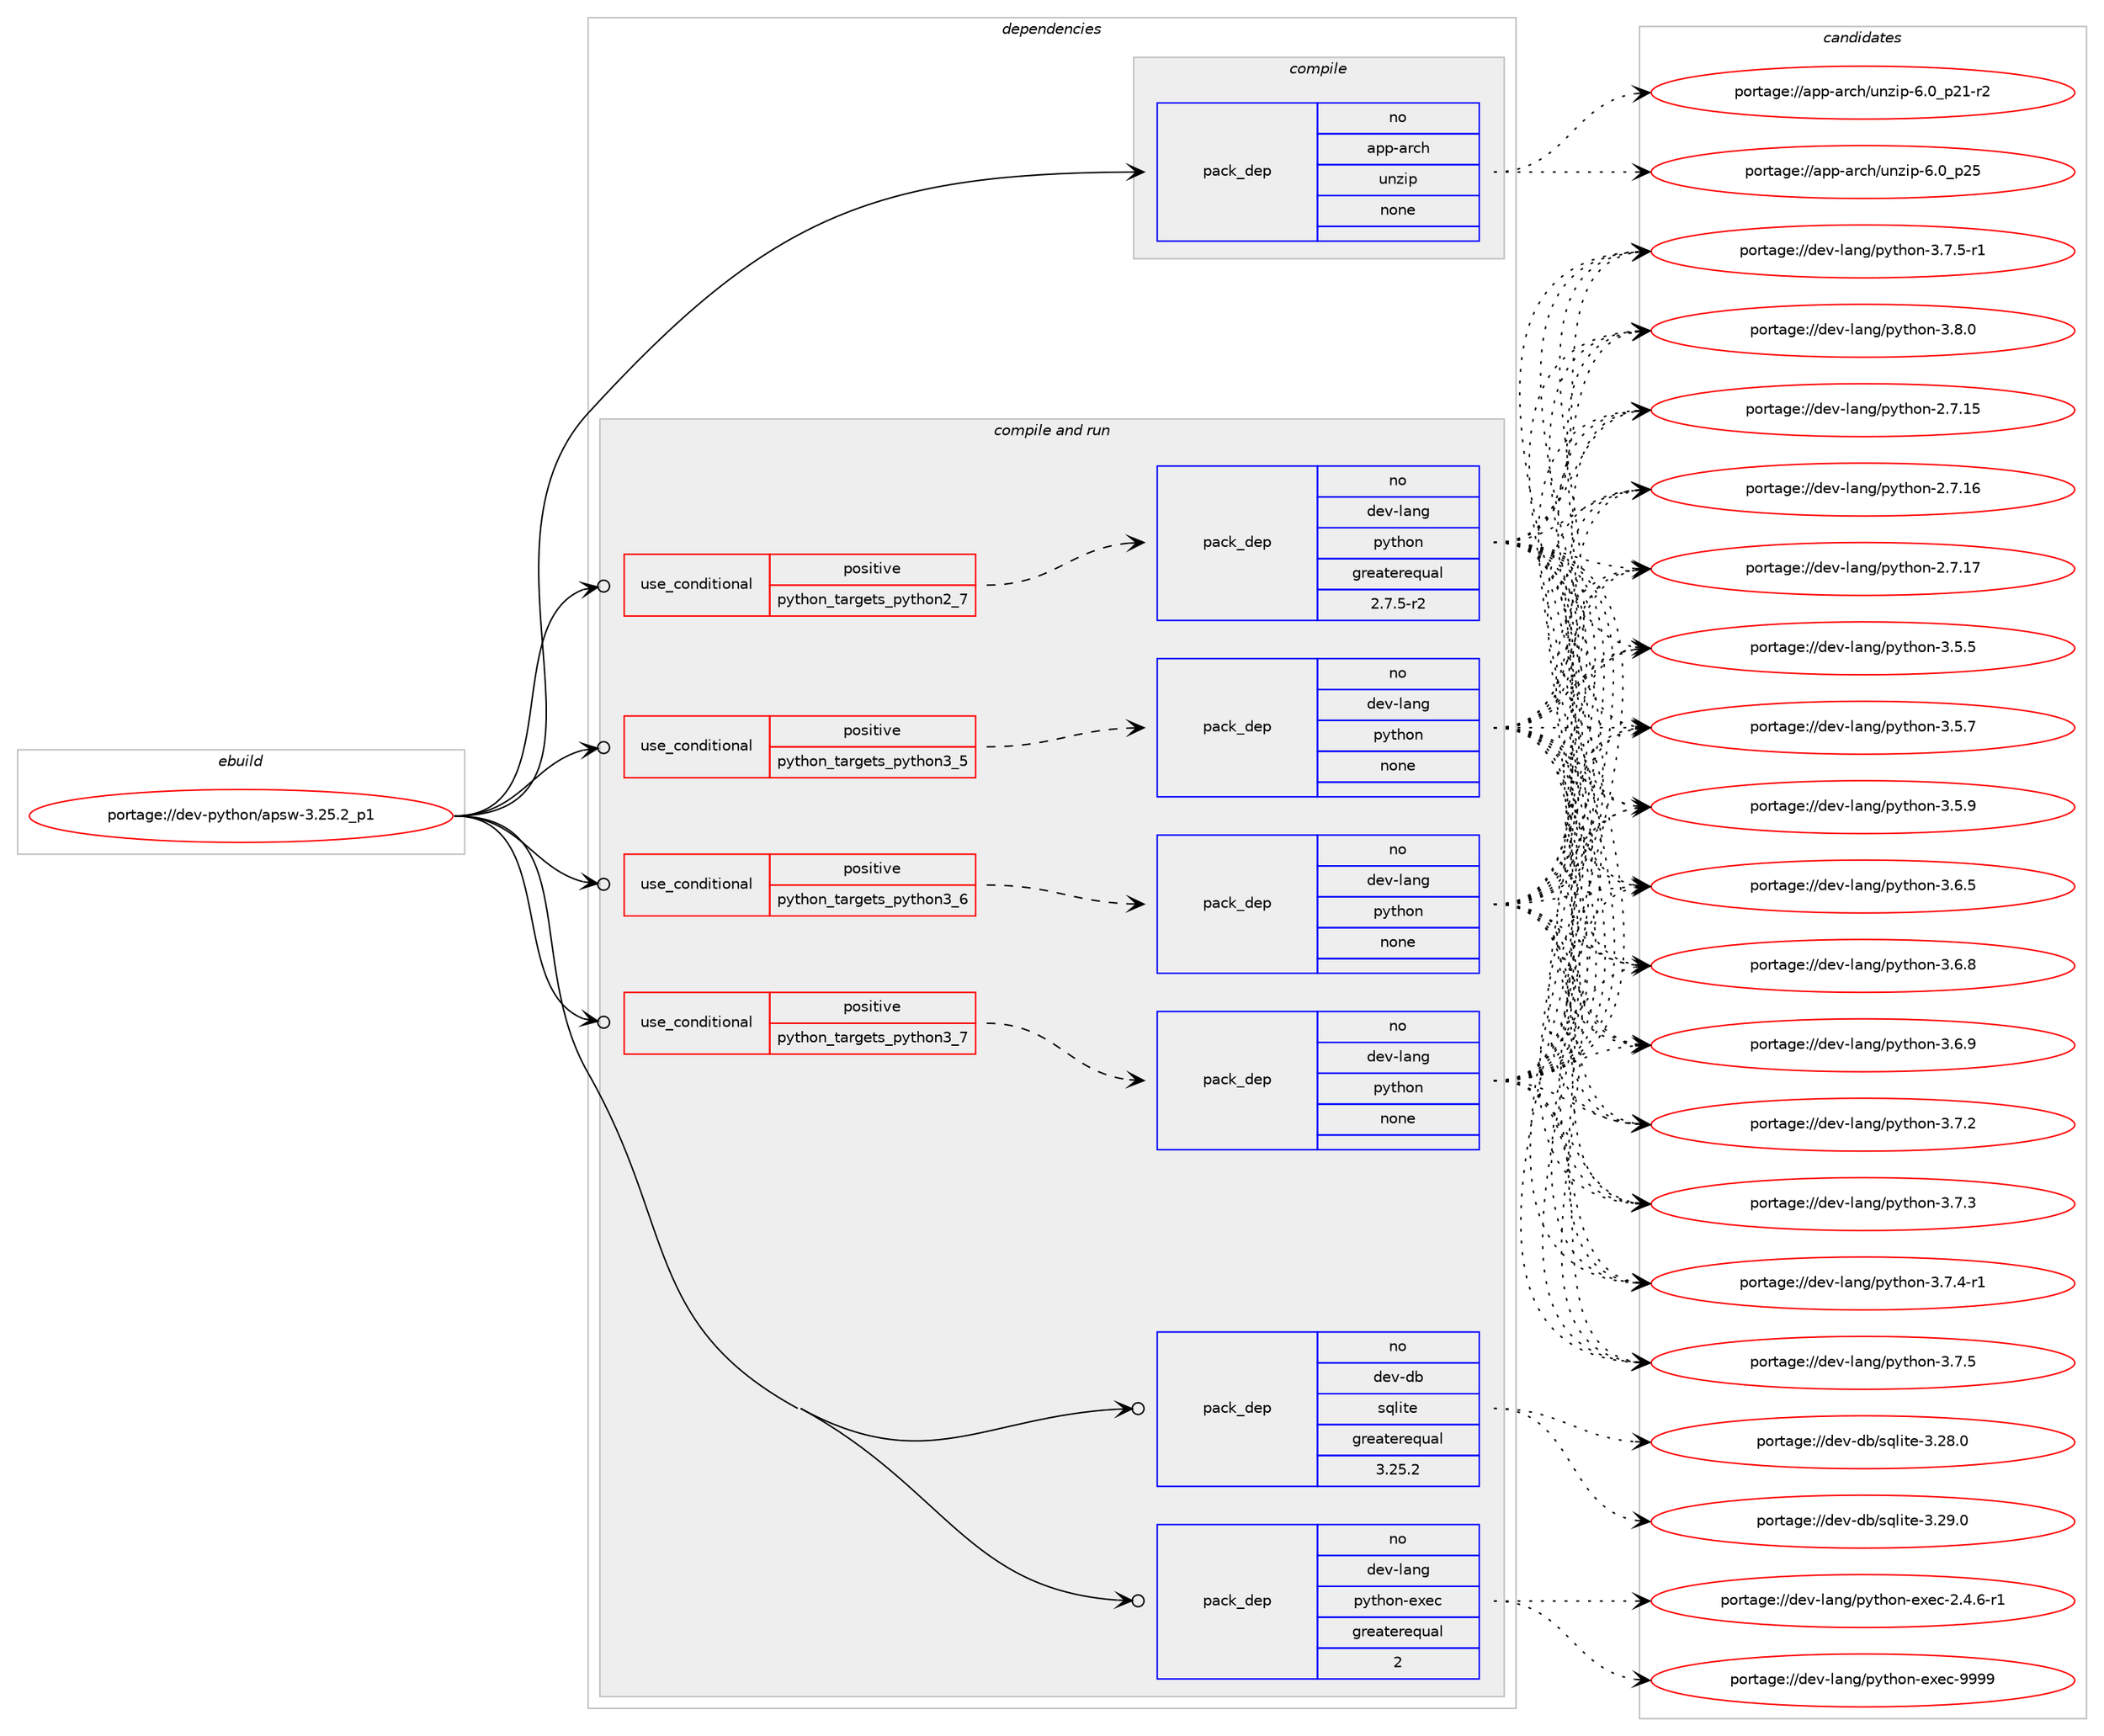 digraph prolog {

# *************
# Graph options
# *************

newrank=true;
concentrate=true;
compound=true;
graph [rankdir=LR,fontname=Helvetica,fontsize=10,ranksep=1.5];#, ranksep=2.5, nodesep=0.2];
edge  [arrowhead=vee];
node  [fontname=Helvetica,fontsize=10];

# **********
# The ebuild
# **********

subgraph cluster_leftcol {
color=gray;
rank=same;
label=<<i>ebuild</i>>;
id [label="portage://dev-python/apsw-3.25.2_p1", color=red, width=4, href="../dev-python/apsw-3.25.2_p1.svg"];
}

# ****************
# The dependencies
# ****************

subgraph cluster_midcol {
color=gray;
label=<<i>dependencies</i>>;
subgraph cluster_compile {
fillcolor="#eeeeee";
style=filled;
label=<<i>compile</i>>;
subgraph pack100604 {
dependency129411 [label=<<TABLE BORDER="0" CELLBORDER="1" CELLSPACING="0" CELLPADDING="4" WIDTH="220"><TR><TD ROWSPAN="6" CELLPADDING="30">pack_dep</TD></TR><TR><TD WIDTH="110">no</TD></TR><TR><TD>app-arch</TD></TR><TR><TD>unzip</TD></TR><TR><TD>none</TD></TR><TR><TD></TD></TR></TABLE>>, shape=none, color=blue];
}
id:e -> dependency129411:w [weight=20,style="solid",arrowhead="vee"];
}
subgraph cluster_compileandrun {
fillcolor="#eeeeee";
style=filled;
label=<<i>compile and run</i>>;
subgraph cond25502 {
dependency129412 [label=<<TABLE BORDER="0" CELLBORDER="1" CELLSPACING="0" CELLPADDING="4"><TR><TD ROWSPAN="3" CELLPADDING="10">use_conditional</TD></TR><TR><TD>positive</TD></TR><TR><TD>python_targets_python2_7</TD></TR></TABLE>>, shape=none, color=red];
subgraph pack100605 {
dependency129413 [label=<<TABLE BORDER="0" CELLBORDER="1" CELLSPACING="0" CELLPADDING="4" WIDTH="220"><TR><TD ROWSPAN="6" CELLPADDING="30">pack_dep</TD></TR><TR><TD WIDTH="110">no</TD></TR><TR><TD>dev-lang</TD></TR><TR><TD>python</TD></TR><TR><TD>greaterequal</TD></TR><TR><TD>2.7.5-r2</TD></TR></TABLE>>, shape=none, color=blue];
}
dependency129412:e -> dependency129413:w [weight=20,style="dashed",arrowhead="vee"];
}
id:e -> dependency129412:w [weight=20,style="solid",arrowhead="odotvee"];
subgraph cond25503 {
dependency129414 [label=<<TABLE BORDER="0" CELLBORDER="1" CELLSPACING="0" CELLPADDING="4"><TR><TD ROWSPAN="3" CELLPADDING="10">use_conditional</TD></TR><TR><TD>positive</TD></TR><TR><TD>python_targets_python3_5</TD></TR></TABLE>>, shape=none, color=red];
subgraph pack100606 {
dependency129415 [label=<<TABLE BORDER="0" CELLBORDER="1" CELLSPACING="0" CELLPADDING="4" WIDTH="220"><TR><TD ROWSPAN="6" CELLPADDING="30">pack_dep</TD></TR><TR><TD WIDTH="110">no</TD></TR><TR><TD>dev-lang</TD></TR><TR><TD>python</TD></TR><TR><TD>none</TD></TR><TR><TD></TD></TR></TABLE>>, shape=none, color=blue];
}
dependency129414:e -> dependency129415:w [weight=20,style="dashed",arrowhead="vee"];
}
id:e -> dependency129414:w [weight=20,style="solid",arrowhead="odotvee"];
subgraph cond25504 {
dependency129416 [label=<<TABLE BORDER="0" CELLBORDER="1" CELLSPACING="0" CELLPADDING="4"><TR><TD ROWSPAN="3" CELLPADDING="10">use_conditional</TD></TR><TR><TD>positive</TD></TR><TR><TD>python_targets_python3_6</TD></TR></TABLE>>, shape=none, color=red];
subgraph pack100607 {
dependency129417 [label=<<TABLE BORDER="0" CELLBORDER="1" CELLSPACING="0" CELLPADDING="4" WIDTH="220"><TR><TD ROWSPAN="6" CELLPADDING="30">pack_dep</TD></TR><TR><TD WIDTH="110">no</TD></TR><TR><TD>dev-lang</TD></TR><TR><TD>python</TD></TR><TR><TD>none</TD></TR><TR><TD></TD></TR></TABLE>>, shape=none, color=blue];
}
dependency129416:e -> dependency129417:w [weight=20,style="dashed",arrowhead="vee"];
}
id:e -> dependency129416:w [weight=20,style="solid",arrowhead="odotvee"];
subgraph cond25505 {
dependency129418 [label=<<TABLE BORDER="0" CELLBORDER="1" CELLSPACING="0" CELLPADDING="4"><TR><TD ROWSPAN="3" CELLPADDING="10">use_conditional</TD></TR><TR><TD>positive</TD></TR><TR><TD>python_targets_python3_7</TD></TR></TABLE>>, shape=none, color=red];
subgraph pack100608 {
dependency129419 [label=<<TABLE BORDER="0" CELLBORDER="1" CELLSPACING="0" CELLPADDING="4" WIDTH="220"><TR><TD ROWSPAN="6" CELLPADDING="30">pack_dep</TD></TR><TR><TD WIDTH="110">no</TD></TR><TR><TD>dev-lang</TD></TR><TR><TD>python</TD></TR><TR><TD>none</TD></TR><TR><TD></TD></TR></TABLE>>, shape=none, color=blue];
}
dependency129418:e -> dependency129419:w [weight=20,style="dashed",arrowhead="vee"];
}
id:e -> dependency129418:w [weight=20,style="solid",arrowhead="odotvee"];
subgraph pack100609 {
dependency129420 [label=<<TABLE BORDER="0" CELLBORDER="1" CELLSPACING="0" CELLPADDING="4" WIDTH="220"><TR><TD ROWSPAN="6" CELLPADDING="30">pack_dep</TD></TR><TR><TD WIDTH="110">no</TD></TR><TR><TD>dev-db</TD></TR><TR><TD>sqlite</TD></TR><TR><TD>greaterequal</TD></TR><TR><TD>3.25.2</TD></TR></TABLE>>, shape=none, color=blue];
}
id:e -> dependency129420:w [weight=20,style="solid",arrowhead="odotvee"];
subgraph pack100610 {
dependency129421 [label=<<TABLE BORDER="0" CELLBORDER="1" CELLSPACING="0" CELLPADDING="4" WIDTH="220"><TR><TD ROWSPAN="6" CELLPADDING="30">pack_dep</TD></TR><TR><TD WIDTH="110">no</TD></TR><TR><TD>dev-lang</TD></TR><TR><TD>python-exec</TD></TR><TR><TD>greaterequal</TD></TR><TR><TD>2</TD></TR></TABLE>>, shape=none, color=blue];
}
id:e -> dependency129421:w [weight=20,style="solid",arrowhead="odotvee"];
}
subgraph cluster_run {
fillcolor="#eeeeee";
style=filled;
label=<<i>run</i>>;
}
}

# **************
# The candidates
# **************

subgraph cluster_choices {
rank=same;
color=gray;
label=<<i>candidates</i>>;

subgraph choice100604 {
color=black;
nodesep=1;
choiceportage9711211245971149910447117110122105112455446489511250494511450 [label="portage://app-arch/unzip-6.0_p21-r2", color=red, width=4,href="../app-arch/unzip-6.0_p21-r2.svg"];
choiceportage971121124597114991044711711012210511245544648951125053 [label="portage://app-arch/unzip-6.0_p25", color=red, width=4,href="../app-arch/unzip-6.0_p25.svg"];
dependency129411:e -> choiceportage9711211245971149910447117110122105112455446489511250494511450:w [style=dotted,weight="100"];
dependency129411:e -> choiceportage971121124597114991044711711012210511245544648951125053:w [style=dotted,weight="100"];
}
subgraph choice100605 {
color=black;
nodesep=1;
choiceportage10010111845108971101034711212111610411111045504655464953 [label="portage://dev-lang/python-2.7.15", color=red, width=4,href="../dev-lang/python-2.7.15.svg"];
choiceportage10010111845108971101034711212111610411111045504655464954 [label="portage://dev-lang/python-2.7.16", color=red, width=4,href="../dev-lang/python-2.7.16.svg"];
choiceportage10010111845108971101034711212111610411111045504655464955 [label="portage://dev-lang/python-2.7.17", color=red, width=4,href="../dev-lang/python-2.7.17.svg"];
choiceportage100101118451089711010347112121116104111110455146534653 [label="portage://dev-lang/python-3.5.5", color=red, width=4,href="../dev-lang/python-3.5.5.svg"];
choiceportage100101118451089711010347112121116104111110455146534655 [label="portage://dev-lang/python-3.5.7", color=red, width=4,href="../dev-lang/python-3.5.7.svg"];
choiceportage100101118451089711010347112121116104111110455146534657 [label="portage://dev-lang/python-3.5.9", color=red, width=4,href="../dev-lang/python-3.5.9.svg"];
choiceportage100101118451089711010347112121116104111110455146544653 [label="portage://dev-lang/python-3.6.5", color=red, width=4,href="../dev-lang/python-3.6.5.svg"];
choiceportage100101118451089711010347112121116104111110455146544656 [label="portage://dev-lang/python-3.6.8", color=red, width=4,href="../dev-lang/python-3.6.8.svg"];
choiceportage100101118451089711010347112121116104111110455146544657 [label="portage://dev-lang/python-3.6.9", color=red, width=4,href="../dev-lang/python-3.6.9.svg"];
choiceportage100101118451089711010347112121116104111110455146554650 [label="portage://dev-lang/python-3.7.2", color=red, width=4,href="../dev-lang/python-3.7.2.svg"];
choiceportage100101118451089711010347112121116104111110455146554651 [label="portage://dev-lang/python-3.7.3", color=red, width=4,href="../dev-lang/python-3.7.3.svg"];
choiceportage1001011184510897110103471121211161041111104551465546524511449 [label="portage://dev-lang/python-3.7.4-r1", color=red, width=4,href="../dev-lang/python-3.7.4-r1.svg"];
choiceportage100101118451089711010347112121116104111110455146554653 [label="portage://dev-lang/python-3.7.5", color=red, width=4,href="../dev-lang/python-3.7.5.svg"];
choiceportage1001011184510897110103471121211161041111104551465546534511449 [label="portage://dev-lang/python-3.7.5-r1", color=red, width=4,href="../dev-lang/python-3.7.5-r1.svg"];
choiceportage100101118451089711010347112121116104111110455146564648 [label="portage://dev-lang/python-3.8.0", color=red, width=4,href="../dev-lang/python-3.8.0.svg"];
dependency129413:e -> choiceportage10010111845108971101034711212111610411111045504655464953:w [style=dotted,weight="100"];
dependency129413:e -> choiceportage10010111845108971101034711212111610411111045504655464954:w [style=dotted,weight="100"];
dependency129413:e -> choiceportage10010111845108971101034711212111610411111045504655464955:w [style=dotted,weight="100"];
dependency129413:e -> choiceportage100101118451089711010347112121116104111110455146534653:w [style=dotted,weight="100"];
dependency129413:e -> choiceportage100101118451089711010347112121116104111110455146534655:w [style=dotted,weight="100"];
dependency129413:e -> choiceportage100101118451089711010347112121116104111110455146534657:w [style=dotted,weight="100"];
dependency129413:e -> choiceportage100101118451089711010347112121116104111110455146544653:w [style=dotted,weight="100"];
dependency129413:e -> choiceportage100101118451089711010347112121116104111110455146544656:w [style=dotted,weight="100"];
dependency129413:e -> choiceportage100101118451089711010347112121116104111110455146544657:w [style=dotted,weight="100"];
dependency129413:e -> choiceportage100101118451089711010347112121116104111110455146554650:w [style=dotted,weight="100"];
dependency129413:e -> choiceportage100101118451089711010347112121116104111110455146554651:w [style=dotted,weight="100"];
dependency129413:e -> choiceportage1001011184510897110103471121211161041111104551465546524511449:w [style=dotted,weight="100"];
dependency129413:e -> choiceportage100101118451089711010347112121116104111110455146554653:w [style=dotted,weight="100"];
dependency129413:e -> choiceportage1001011184510897110103471121211161041111104551465546534511449:w [style=dotted,weight="100"];
dependency129413:e -> choiceportage100101118451089711010347112121116104111110455146564648:w [style=dotted,weight="100"];
}
subgraph choice100606 {
color=black;
nodesep=1;
choiceportage10010111845108971101034711212111610411111045504655464953 [label="portage://dev-lang/python-2.7.15", color=red, width=4,href="../dev-lang/python-2.7.15.svg"];
choiceportage10010111845108971101034711212111610411111045504655464954 [label="portage://dev-lang/python-2.7.16", color=red, width=4,href="../dev-lang/python-2.7.16.svg"];
choiceportage10010111845108971101034711212111610411111045504655464955 [label="portage://dev-lang/python-2.7.17", color=red, width=4,href="../dev-lang/python-2.7.17.svg"];
choiceportage100101118451089711010347112121116104111110455146534653 [label="portage://dev-lang/python-3.5.5", color=red, width=4,href="../dev-lang/python-3.5.5.svg"];
choiceportage100101118451089711010347112121116104111110455146534655 [label="portage://dev-lang/python-3.5.7", color=red, width=4,href="../dev-lang/python-3.5.7.svg"];
choiceportage100101118451089711010347112121116104111110455146534657 [label="portage://dev-lang/python-3.5.9", color=red, width=4,href="../dev-lang/python-3.5.9.svg"];
choiceportage100101118451089711010347112121116104111110455146544653 [label="portage://dev-lang/python-3.6.5", color=red, width=4,href="../dev-lang/python-3.6.5.svg"];
choiceportage100101118451089711010347112121116104111110455146544656 [label="portage://dev-lang/python-3.6.8", color=red, width=4,href="../dev-lang/python-3.6.8.svg"];
choiceportage100101118451089711010347112121116104111110455146544657 [label="portage://dev-lang/python-3.6.9", color=red, width=4,href="../dev-lang/python-3.6.9.svg"];
choiceportage100101118451089711010347112121116104111110455146554650 [label="portage://dev-lang/python-3.7.2", color=red, width=4,href="../dev-lang/python-3.7.2.svg"];
choiceportage100101118451089711010347112121116104111110455146554651 [label="portage://dev-lang/python-3.7.3", color=red, width=4,href="../dev-lang/python-3.7.3.svg"];
choiceportage1001011184510897110103471121211161041111104551465546524511449 [label="portage://dev-lang/python-3.7.4-r1", color=red, width=4,href="../dev-lang/python-3.7.4-r1.svg"];
choiceportage100101118451089711010347112121116104111110455146554653 [label="portage://dev-lang/python-3.7.5", color=red, width=4,href="../dev-lang/python-3.7.5.svg"];
choiceportage1001011184510897110103471121211161041111104551465546534511449 [label="portage://dev-lang/python-3.7.5-r1", color=red, width=4,href="../dev-lang/python-3.7.5-r1.svg"];
choiceportage100101118451089711010347112121116104111110455146564648 [label="portage://dev-lang/python-3.8.0", color=red, width=4,href="../dev-lang/python-3.8.0.svg"];
dependency129415:e -> choiceportage10010111845108971101034711212111610411111045504655464953:w [style=dotted,weight="100"];
dependency129415:e -> choiceportage10010111845108971101034711212111610411111045504655464954:w [style=dotted,weight="100"];
dependency129415:e -> choiceportage10010111845108971101034711212111610411111045504655464955:w [style=dotted,weight="100"];
dependency129415:e -> choiceportage100101118451089711010347112121116104111110455146534653:w [style=dotted,weight="100"];
dependency129415:e -> choiceportage100101118451089711010347112121116104111110455146534655:w [style=dotted,weight="100"];
dependency129415:e -> choiceportage100101118451089711010347112121116104111110455146534657:w [style=dotted,weight="100"];
dependency129415:e -> choiceportage100101118451089711010347112121116104111110455146544653:w [style=dotted,weight="100"];
dependency129415:e -> choiceportage100101118451089711010347112121116104111110455146544656:w [style=dotted,weight="100"];
dependency129415:e -> choiceportage100101118451089711010347112121116104111110455146544657:w [style=dotted,weight="100"];
dependency129415:e -> choiceportage100101118451089711010347112121116104111110455146554650:w [style=dotted,weight="100"];
dependency129415:e -> choiceportage100101118451089711010347112121116104111110455146554651:w [style=dotted,weight="100"];
dependency129415:e -> choiceportage1001011184510897110103471121211161041111104551465546524511449:w [style=dotted,weight="100"];
dependency129415:e -> choiceportage100101118451089711010347112121116104111110455146554653:w [style=dotted,weight="100"];
dependency129415:e -> choiceportage1001011184510897110103471121211161041111104551465546534511449:w [style=dotted,weight="100"];
dependency129415:e -> choiceportage100101118451089711010347112121116104111110455146564648:w [style=dotted,weight="100"];
}
subgraph choice100607 {
color=black;
nodesep=1;
choiceportage10010111845108971101034711212111610411111045504655464953 [label="portage://dev-lang/python-2.7.15", color=red, width=4,href="../dev-lang/python-2.7.15.svg"];
choiceportage10010111845108971101034711212111610411111045504655464954 [label="portage://dev-lang/python-2.7.16", color=red, width=4,href="../dev-lang/python-2.7.16.svg"];
choiceportage10010111845108971101034711212111610411111045504655464955 [label="portage://dev-lang/python-2.7.17", color=red, width=4,href="../dev-lang/python-2.7.17.svg"];
choiceportage100101118451089711010347112121116104111110455146534653 [label="portage://dev-lang/python-3.5.5", color=red, width=4,href="../dev-lang/python-3.5.5.svg"];
choiceportage100101118451089711010347112121116104111110455146534655 [label="portage://dev-lang/python-3.5.7", color=red, width=4,href="../dev-lang/python-3.5.7.svg"];
choiceportage100101118451089711010347112121116104111110455146534657 [label="portage://dev-lang/python-3.5.9", color=red, width=4,href="../dev-lang/python-3.5.9.svg"];
choiceportage100101118451089711010347112121116104111110455146544653 [label="portage://dev-lang/python-3.6.5", color=red, width=4,href="../dev-lang/python-3.6.5.svg"];
choiceportage100101118451089711010347112121116104111110455146544656 [label="portage://dev-lang/python-3.6.8", color=red, width=4,href="../dev-lang/python-3.6.8.svg"];
choiceportage100101118451089711010347112121116104111110455146544657 [label="portage://dev-lang/python-3.6.9", color=red, width=4,href="../dev-lang/python-3.6.9.svg"];
choiceportage100101118451089711010347112121116104111110455146554650 [label="portage://dev-lang/python-3.7.2", color=red, width=4,href="../dev-lang/python-3.7.2.svg"];
choiceportage100101118451089711010347112121116104111110455146554651 [label="portage://dev-lang/python-3.7.3", color=red, width=4,href="../dev-lang/python-3.7.3.svg"];
choiceportage1001011184510897110103471121211161041111104551465546524511449 [label="portage://dev-lang/python-3.7.4-r1", color=red, width=4,href="../dev-lang/python-3.7.4-r1.svg"];
choiceportage100101118451089711010347112121116104111110455146554653 [label="portage://dev-lang/python-3.7.5", color=red, width=4,href="../dev-lang/python-3.7.5.svg"];
choiceportage1001011184510897110103471121211161041111104551465546534511449 [label="portage://dev-lang/python-3.7.5-r1", color=red, width=4,href="../dev-lang/python-3.7.5-r1.svg"];
choiceportage100101118451089711010347112121116104111110455146564648 [label="portage://dev-lang/python-3.8.0", color=red, width=4,href="../dev-lang/python-3.8.0.svg"];
dependency129417:e -> choiceportage10010111845108971101034711212111610411111045504655464953:w [style=dotted,weight="100"];
dependency129417:e -> choiceportage10010111845108971101034711212111610411111045504655464954:w [style=dotted,weight="100"];
dependency129417:e -> choiceportage10010111845108971101034711212111610411111045504655464955:w [style=dotted,weight="100"];
dependency129417:e -> choiceportage100101118451089711010347112121116104111110455146534653:w [style=dotted,weight="100"];
dependency129417:e -> choiceportage100101118451089711010347112121116104111110455146534655:w [style=dotted,weight="100"];
dependency129417:e -> choiceportage100101118451089711010347112121116104111110455146534657:w [style=dotted,weight="100"];
dependency129417:e -> choiceportage100101118451089711010347112121116104111110455146544653:w [style=dotted,weight="100"];
dependency129417:e -> choiceportage100101118451089711010347112121116104111110455146544656:w [style=dotted,weight="100"];
dependency129417:e -> choiceportage100101118451089711010347112121116104111110455146544657:w [style=dotted,weight="100"];
dependency129417:e -> choiceportage100101118451089711010347112121116104111110455146554650:w [style=dotted,weight="100"];
dependency129417:e -> choiceportage100101118451089711010347112121116104111110455146554651:w [style=dotted,weight="100"];
dependency129417:e -> choiceportage1001011184510897110103471121211161041111104551465546524511449:w [style=dotted,weight="100"];
dependency129417:e -> choiceportage100101118451089711010347112121116104111110455146554653:w [style=dotted,weight="100"];
dependency129417:e -> choiceportage1001011184510897110103471121211161041111104551465546534511449:w [style=dotted,weight="100"];
dependency129417:e -> choiceportage100101118451089711010347112121116104111110455146564648:w [style=dotted,weight="100"];
}
subgraph choice100608 {
color=black;
nodesep=1;
choiceportage10010111845108971101034711212111610411111045504655464953 [label="portage://dev-lang/python-2.7.15", color=red, width=4,href="../dev-lang/python-2.7.15.svg"];
choiceportage10010111845108971101034711212111610411111045504655464954 [label="portage://dev-lang/python-2.7.16", color=red, width=4,href="../dev-lang/python-2.7.16.svg"];
choiceportage10010111845108971101034711212111610411111045504655464955 [label="portage://dev-lang/python-2.7.17", color=red, width=4,href="../dev-lang/python-2.7.17.svg"];
choiceportage100101118451089711010347112121116104111110455146534653 [label="portage://dev-lang/python-3.5.5", color=red, width=4,href="../dev-lang/python-3.5.5.svg"];
choiceportage100101118451089711010347112121116104111110455146534655 [label="portage://dev-lang/python-3.5.7", color=red, width=4,href="../dev-lang/python-3.5.7.svg"];
choiceportage100101118451089711010347112121116104111110455146534657 [label="portage://dev-lang/python-3.5.9", color=red, width=4,href="../dev-lang/python-3.5.9.svg"];
choiceportage100101118451089711010347112121116104111110455146544653 [label="portage://dev-lang/python-3.6.5", color=red, width=4,href="../dev-lang/python-3.6.5.svg"];
choiceportage100101118451089711010347112121116104111110455146544656 [label="portage://dev-lang/python-3.6.8", color=red, width=4,href="../dev-lang/python-3.6.8.svg"];
choiceportage100101118451089711010347112121116104111110455146544657 [label="portage://dev-lang/python-3.6.9", color=red, width=4,href="../dev-lang/python-3.6.9.svg"];
choiceportage100101118451089711010347112121116104111110455146554650 [label="portage://dev-lang/python-3.7.2", color=red, width=4,href="../dev-lang/python-3.7.2.svg"];
choiceportage100101118451089711010347112121116104111110455146554651 [label="portage://dev-lang/python-3.7.3", color=red, width=4,href="../dev-lang/python-3.7.3.svg"];
choiceportage1001011184510897110103471121211161041111104551465546524511449 [label="portage://dev-lang/python-3.7.4-r1", color=red, width=4,href="../dev-lang/python-3.7.4-r1.svg"];
choiceportage100101118451089711010347112121116104111110455146554653 [label="portage://dev-lang/python-3.7.5", color=red, width=4,href="../dev-lang/python-3.7.5.svg"];
choiceportage1001011184510897110103471121211161041111104551465546534511449 [label="portage://dev-lang/python-3.7.5-r1", color=red, width=4,href="../dev-lang/python-3.7.5-r1.svg"];
choiceportage100101118451089711010347112121116104111110455146564648 [label="portage://dev-lang/python-3.8.0", color=red, width=4,href="../dev-lang/python-3.8.0.svg"];
dependency129419:e -> choiceportage10010111845108971101034711212111610411111045504655464953:w [style=dotted,weight="100"];
dependency129419:e -> choiceportage10010111845108971101034711212111610411111045504655464954:w [style=dotted,weight="100"];
dependency129419:e -> choiceportage10010111845108971101034711212111610411111045504655464955:w [style=dotted,weight="100"];
dependency129419:e -> choiceportage100101118451089711010347112121116104111110455146534653:w [style=dotted,weight="100"];
dependency129419:e -> choiceportage100101118451089711010347112121116104111110455146534655:w [style=dotted,weight="100"];
dependency129419:e -> choiceportage100101118451089711010347112121116104111110455146534657:w [style=dotted,weight="100"];
dependency129419:e -> choiceportage100101118451089711010347112121116104111110455146544653:w [style=dotted,weight="100"];
dependency129419:e -> choiceportage100101118451089711010347112121116104111110455146544656:w [style=dotted,weight="100"];
dependency129419:e -> choiceportage100101118451089711010347112121116104111110455146544657:w [style=dotted,weight="100"];
dependency129419:e -> choiceportage100101118451089711010347112121116104111110455146554650:w [style=dotted,weight="100"];
dependency129419:e -> choiceportage100101118451089711010347112121116104111110455146554651:w [style=dotted,weight="100"];
dependency129419:e -> choiceportage1001011184510897110103471121211161041111104551465546524511449:w [style=dotted,weight="100"];
dependency129419:e -> choiceportage100101118451089711010347112121116104111110455146554653:w [style=dotted,weight="100"];
dependency129419:e -> choiceportage1001011184510897110103471121211161041111104551465546534511449:w [style=dotted,weight="100"];
dependency129419:e -> choiceportage100101118451089711010347112121116104111110455146564648:w [style=dotted,weight="100"];
}
subgraph choice100609 {
color=black;
nodesep=1;
choiceportage10010111845100984711511310810511610145514650564648 [label="portage://dev-db/sqlite-3.28.0", color=red, width=4,href="../dev-db/sqlite-3.28.0.svg"];
choiceportage10010111845100984711511310810511610145514650574648 [label="portage://dev-db/sqlite-3.29.0", color=red, width=4,href="../dev-db/sqlite-3.29.0.svg"];
dependency129420:e -> choiceportage10010111845100984711511310810511610145514650564648:w [style=dotted,weight="100"];
dependency129420:e -> choiceportage10010111845100984711511310810511610145514650574648:w [style=dotted,weight="100"];
}
subgraph choice100610 {
color=black;
nodesep=1;
choiceportage10010111845108971101034711212111610411111045101120101994550465246544511449 [label="portage://dev-lang/python-exec-2.4.6-r1", color=red, width=4,href="../dev-lang/python-exec-2.4.6-r1.svg"];
choiceportage10010111845108971101034711212111610411111045101120101994557575757 [label="portage://dev-lang/python-exec-9999", color=red, width=4,href="../dev-lang/python-exec-9999.svg"];
dependency129421:e -> choiceportage10010111845108971101034711212111610411111045101120101994550465246544511449:w [style=dotted,weight="100"];
dependency129421:e -> choiceportage10010111845108971101034711212111610411111045101120101994557575757:w [style=dotted,weight="100"];
}
}

}
